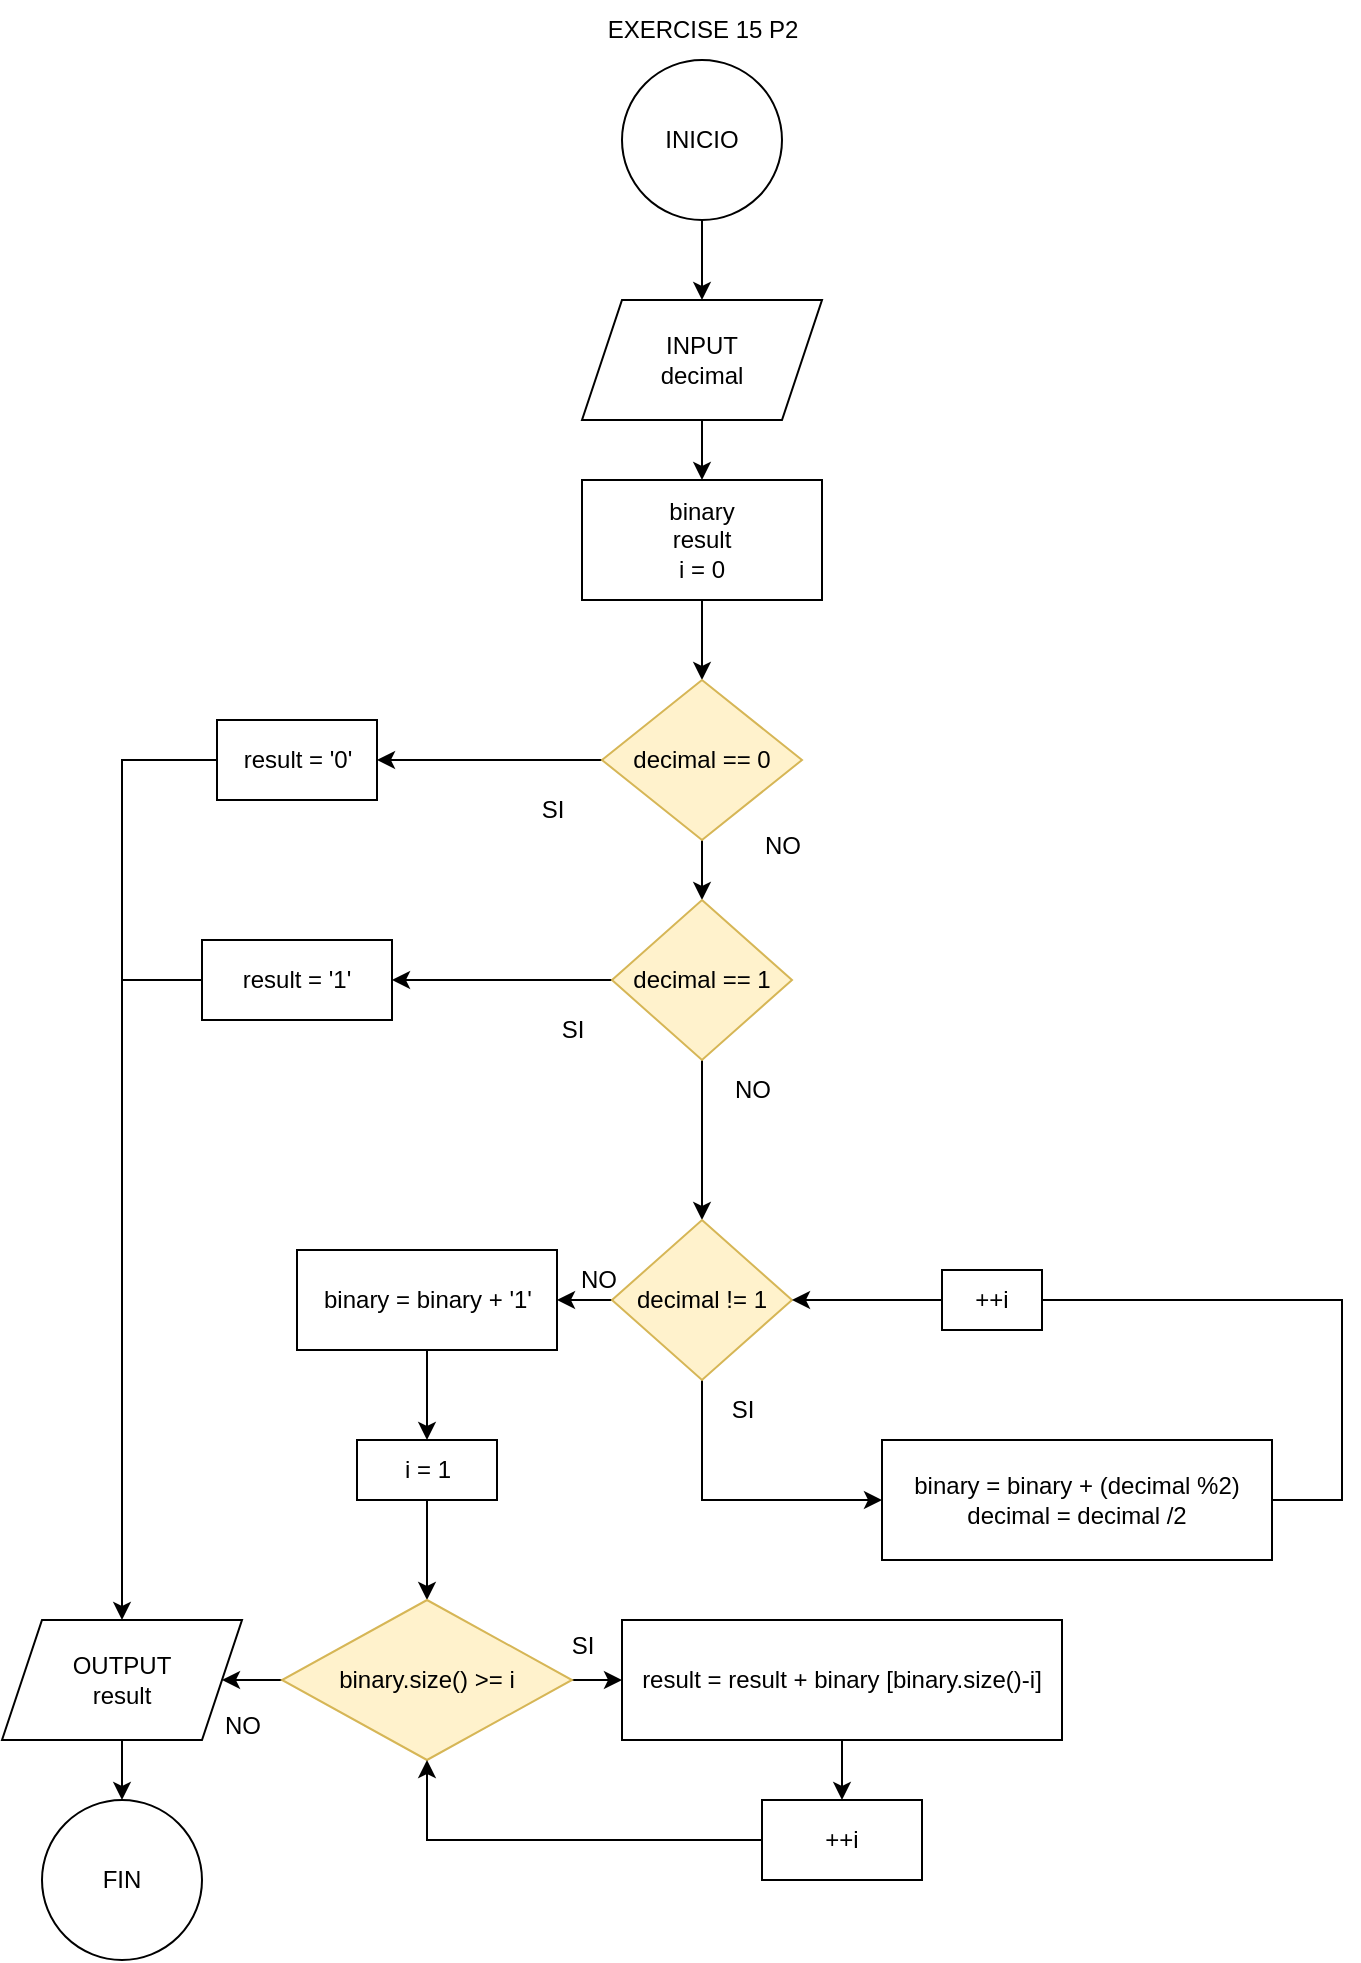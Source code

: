 <mxfile version="24.4.0" type="device">
  <diagram name="EXERCISE-1" id="7WXvErT6jwQCl5LBhXy7">
    <mxGraphModel dx="978" dy="531" grid="1" gridSize="10" guides="1" tooltips="1" connect="1" arrows="1" fold="1" page="1" pageScale="1" pageWidth="850" pageHeight="1100" math="0" shadow="0">
      <root>
        <mxCell id="0" />
        <mxCell id="1" parent="0" />
        <mxCell id="-hOMn0kYKFU-R9jvK8EN-38" value="EXERCISE 15 P2" style="text;html=1;align=center;verticalAlign=middle;resizable=0;points=[];autosize=1;strokeColor=none;fillColor=none;" parent="1" vertex="1">
          <mxGeometry x="310" width="120" height="30" as="geometry" />
        </mxCell>
        <mxCell id="jAzLcmatW34AS9ptDqRP-906" style="edgeStyle=orthogonalEdgeStyle;rounded=0;orthogonalLoop=1;jettySize=auto;html=1;exitX=0;exitY=0.5;exitDx=0;exitDy=0;entryX=0;entryY=0.5;entryDx=0;entryDy=0;" edge="1" parent="1" source="jAzLcmatW34AS9ptDqRP-907">
          <mxGeometry relative="1" as="geometry">
            <mxPoint x="302.5" y="1310" as="targetPoint" />
            <Array as="points">
              <mxPoint x="-180" y="2250" />
              <mxPoint x="-180" y="1310" />
            </Array>
          </mxGeometry>
        </mxCell>
        <mxCell id="jAzLcmatW34AS9ptDqRP-1104" style="edgeStyle=orthogonalEdgeStyle;rounded=0;orthogonalLoop=1;jettySize=auto;html=1;exitX=0;exitY=0.5;exitDx=0;exitDy=0;entryX=0;entryY=0.5;entryDx=0;entryDy=0;" edge="1" parent="1">
          <mxGeometry relative="1" as="geometry">
            <mxPoint x="772.5" y="1390" as="targetPoint" />
            <Array as="points">
              <mxPoint x="290" y="2330" />
              <mxPoint x="290" y="1390" />
            </Array>
          </mxGeometry>
        </mxCell>
        <mxCell id="jAzLcmatW34AS9ptDqRP-1167" value="" style="edgeStyle=orthogonalEdgeStyle;rounded=0;orthogonalLoop=1;jettySize=auto;html=1;" edge="1" parent="1" source="jAzLcmatW34AS9ptDqRP-1168" target="jAzLcmatW34AS9ptDqRP-1170">
          <mxGeometry relative="1" as="geometry" />
        </mxCell>
        <mxCell id="jAzLcmatW34AS9ptDqRP-1168" value="INICIO" style="ellipse;whiteSpace=wrap;html=1;" vertex="1" parent="1">
          <mxGeometry x="330" y="30" width="80" height="80" as="geometry" />
        </mxCell>
        <mxCell id="jAzLcmatW34AS9ptDqRP-1169" value="" style="edgeStyle=orthogonalEdgeStyle;rounded=0;orthogonalLoop=1;jettySize=auto;html=1;" edge="1" parent="1" source="jAzLcmatW34AS9ptDqRP-1170" target="jAzLcmatW34AS9ptDqRP-1172">
          <mxGeometry relative="1" as="geometry" />
        </mxCell>
        <mxCell id="jAzLcmatW34AS9ptDqRP-1170" value="INPUT&lt;div&gt;decimal&lt;/div&gt;" style="shape=parallelogram;perimeter=parallelogramPerimeter;whiteSpace=wrap;html=1;fixedSize=1;" vertex="1" parent="1">
          <mxGeometry x="310" y="150" width="120" height="60" as="geometry" />
        </mxCell>
        <mxCell id="jAzLcmatW34AS9ptDqRP-1171" value="" style="edgeStyle=orthogonalEdgeStyle;rounded=0;orthogonalLoop=1;jettySize=auto;html=1;" edge="1" parent="1" source="jAzLcmatW34AS9ptDqRP-1172" target="jAzLcmatW34AS9ptDqRP-1175">
          <mxGeometry relative="1" as="geometry" />
        </mxCell>
        <mxCell id="jAzLcmatW34AS9ptDqRP-1172" value="binary&lt;div&gt;result&lt;/div&gt;&lt;div&gt;i = 0&lt;/div&gt;" style="whiteSpace=wrap;html=1;" vertex="1" parent="1">
          <mxGeometry x="310" y="240" width="120" height="60" as="geometry" />
        </mxCell>
        <mxCell id="jAzLcmatW34AS9ptDqRP-1173" value="" style="edgeStyle=orthogonalEdgeStyle;rounded=0;orthogonalLoop=1;jettySize=auto;html=1;" edge="1" parent="1" source="jAzLcmatW34AS9ptDqRP-1175" target="jAzLcmatW34AS9ptDqRP-1178">
          <mxGeometry relative="1" as="geometry" />
        </mxCell>
        <mxCell id="jAzLcmatW34AS9ptDqRP-1174" value="" style="edgeStyle=orthogonalEdgeStyle;rounded=0;orthogonalLoop=1;jettySize=auto;html=1;" edge="1" parent="1" source="jAzLcmatW34AS9ptDqRP-1175" target="jAzLcmatW34AS9ptDqRP-1182">
          <mxGeometry relative="1" as="geometry" />
        </mxCell>
        <mxCell id="jAzLcmatW34AS9ptDqRP-1175" value="decimal == 0" style="rhombus;whiteSpace=wrap;html=1;fillColor=#fff2cc;strokeColor=#d6b656;" vertex="1" parent="1">
          <mxGeometry x="320" y="340" width="100" height="80" as="geometry" />
        </mxCell>
        <mxCell id="jAzLcmatW34AS9ptDqRP-1176" value="SI" style="text;html=1;align=center;verticalAlign=middle;resizable=0;points=[];autosize=1;strokeColor=none;fillColor=none;" vertex="1" parent="1">
          <mxGeometry x="280" y="390" width="30" height="30" as="geometry" />
        </mxCell>
        <mxCell id="jAzLcmatW34AS9ptDqRP-1177" style="edgeStyle=orthogonalEdgeStyle;rounded=0;orthogonalLoop=1;jettySize=auto;html=1;entryX=0.5;entryY=0;entryDx=0;entryDy=0;" edge="1" parent="1" source="jAzLcmatW34AS9ptDqRP-1178" target="jAzLcmatW34AS9ptDqRP-1206">
          <mxGeometry relative="1" as="geometry">
            <Array as="points">
              <mxPoint x="80" y="380" />
            </Array>
          </mxGeometry>
        </mxCell>
        <mxCell id="jAzLcmatW34AS9ptDqRP-1178" value="result = &#39;0&#39;" style="whiteSpace=wrap;html=1;" vertex="1" parent="1">
          <mxGeometry x="127.5" y="360" width="80" height="40" as="geometry" />
        </mxCell>
        <mxCell id="jAzLcmatW34AS9ptDqRP-1179" value="NO" style="text;html=1;align=center;verticalAlign=middle;resizable=0;points=[];autosize=1;strokeColor=none;fillColor=none;" vertex="1" parent="1">
          <mxGeometry x="390" y="408" width="40" height="30" as="geometry" />
        </mxCell>
        <mxCell id="jAzLcmatW34AS9ptDqRP-1180" value="" style="edgeStyle=orthogonalEdgeStyle;rounded=0;orthogonalLoop=1;jettySize=auto;html=1;" edge="1" parent="1" source="jAzLcmatW34AS9ptDqRP-1182" target="jAzLcmatW34AS9ptDqRP-1183">
          <mxGeometry relative="1" as="geometry" />
        </mxCell>
        <mxCell id="jAzLcmatW34AS9ptDqRP-1181" value="" style="edgeStyle=orthogonalEdgeStyle;rounded=0;orthogonalLoop=1;jettySize=auto;html=1;" edge="1" parent="1" source="jAzLcmatW34AS9ptDqRP-1182" target="jAzLcmatW34AS9ptDqRP-1188">
          <mxGeometry relative="1" as="geometry" />
        </mxCell>
        <mxCell id="jAzLcmatW34AS9ptDqRP-1182" value="decimal == 1" style="rhombus;whiteSpace=wrap;html=1;fillColor=#fff2cc;strokeColor=#d6b656;" vertex="1" parent="1">
          <mxGeometry x="325" y="450" width="90" height="80" as="geometry" />
        </mxCell>
        <mxCell id="jAzLcmatW34AS9ptDqRP-1183" value="result = &#39;1&#39;" style="whiteSpace=wrap;html=1;" vertex="1" parent="1">
          <mxGeometry x="120" y="470" width="95" height="40" as="geometry" />
        </mxCell>
        <mxCell id="jAzLcmatW34AS9ptDqRP-1184" value="SI" style="text;html=1;align=center;verticalAlign=middle;resizable=0;points=[];autosize=1;strokeColor=none;fillColor=none;" vertex="1" parent="1">
          <mxGeometry x="290" y="500" width="30" height="30" as="geometry" />
        </mxCell>
        <mxCell id="jAzLcmatW34AS9ptDqRP-1185" value="NO" style="text;html=1;align=center;verticalAlign=middle;resizable=0;points=[];autosize=1;strokeColor=none;fillColor=none;" vertex="1" parent="1">
          <mxGeometry x="375" y="530" width="40" height="30" as="geometry" />
        </mxCell>
        <mxCell id="jAzLcmatW34AS9ptDqRP-1186" value="" style="edgeStyle=orthogonalEdgeStyle;rounded=0;orthogonalLoop=1;jettySize=auto;html=1;" edge="1" parent="1" source="jAzLcmatW34AS9ptDqRP-1188" target="jAzLcmatW34AS9ptDqRP-1191">
          <mxGeometry relative="1" as="geometry">
            <Array as="points">
              <mxPoint x="370" y="750" />
            </Array>
          </mxGeometry>
        </mxCell>
        <mxCell id="jAzLcmatW34AS9ptDqRP-1187" value="" style="edgeStyle=orthogonalEdgeStyle;rounded=0;orthogonalLoop=1;jettySize=auto;html=1;" edge="1" parent="1" source="jAzLcmatW34AS9ptDqRP-1188" target="jAzLcmatW34AS9ptDqRP-1196">
          <mxGeometry relative="1" as="geometry" />
        </mxCell>
        <mxCell id="jAzLcmatW34AS9ptDqRP-1188" value="decimal != 1" style="rhombus;whiteSpace=wrap;html=1;fillColor=#fff2cc;strokeColor=#d6b656;" vertex="1" parent="1">
          <mxGeometry x="325" y="610" width="90" height="80" as="geometry" />
        </mxCell>
        <mxCell id="jAzLcmatW34AS9ptDqRP-1189" value="SI" style="text;html=1;align=center;verticalAlign=middle;resizable=0;points=[];autosize=1;strokeColor=none;fillColor=none;" vertex="1" parent="1">
          <mxGeometry x="375" y="690" width="30" height="30" as="geometry" />
        </mxCell>
        <mxCell id="jAzLcmatW34AS9ptDqRP-1190" style="edgeStyle=orthogonalEdgeStyle;rounded=0;orthogonalLoop=1;jettySize=auto;html=1;entryX=1;entryY=0.5;entryDx=0;entryDy=0;" edge="1" parent="1" target="jAzLcmatW34AS9ptDqRP-1188">
          <mxGeometry relative="1" as="geometry">
            <mxPoint x="690" y="630" as="targetPoint" />
            <mxPoint x="490" y="635" as="sourcePoint" />
            <Array as="points">
              <mxPoint x="490" y="650" />
            </Array>
          </mxGeometry>
        </mxCell>
        <mxCell id="jAzLcmatW34AS9ptDqRP-1191" value="binary = binary + (decimal %2)&lt;div&gt;decimal = decimal /2&lt;/div&gt;" style="whiteSpace=wrap;html=1;" vertex="1" parent="1">
          <mxGeometry x="460" y="720" width="195" height="60" as="geometry" />
        </mxCell>
        <mxCell id="jAzLcmatW34AS9ptDqRP-1192" value="" style="edgeStyle=orthogonalEdgeStyle;rounded=0;orthogonalLoop=1;jettySize=auto;html=1;entryX=1;entryY=0.5;entryDx=0;entryDy=0;" edge="1" parent="1" source="jAzLcmatW34AS9ptDqRP-1191" target="jAzLcmatW34AS9ptDqRP-1193">
          <mxGeometry relative="1" as="geometry">
            <mxPoint x="393" y="630" as="targetPoint" />
            <mxPoint x="655" y="750" as="sourcePoint" />
            <Array as="points">
              <mxPoint x="690" y="750" />
              <mxPoint x="690" y="650" />
              <mxPoint x="520" y="650" />
              <mxPoint x="520" y="650" />
            </Array>
          </mxGeometry>
        </mxCell>
        <mxCell id="jAzLcmatW34AS9ptDqRP-1193" value="++i" style="whiteSpace=wrap;html=1;" vertex="1" parent="1">
          <mxGeometry x="490" y="635" width="50" height="30" as="geometry" />
        </mxCell>
        <mxCell id="jAzLcmatW34AS9ptDqRP-1194" value="NO" style="text;html=1;align=center;verticalAlign=middle;resizable=0;points=[];autosize=1;strokeColor=none;fillColor=none;" vertex="1" parent="1">
          <mxGeometry x="297.5" y="625" width="40" height="30" as="geometry" />
        </mxCell>
        <mxCell id="jAzLcmatW34AS9ptDqRP-1195" value="" style="edgeStyle=orthogonalEdgeStyle;rounded=0;orthogonalLoop=1;jettySize=auto;html=1;" edge="1" parent="1" source="jAzLcmatW34AS9ptDqRP-1211" target="jAzLcmatW34AS9ptDqRP-1199">
          <mxGeometry relative="1" as="geometry" />
        </mxCell>
        <mxCell id="jAzLcmatW34AS9ptDqRP-1196" value="binary = binary + &#39;1&#39;" style="whiteSpace=wrap;html=1;" vertex="1" parent="1">
          <mxGeometry x="167.5" y="625" width="130" height="50" as="geometry" />
        </mxCell>
        <mxCell id="jAzLcmatW34AS9ptDqRP-1197" value="" style="edgeStyle=orthogonalEdgeStyle;rounded=0;orthogonalLoop=1;jettySize=auto;html=1;" edge="1" parent="1" source="jAzLcmatW34AS9ptDqRP-1199" target="jAzLcmatW34AS9ptDqRP-1201">
          <mxGeometry relative="1" as="geometry" />
        </mxCell>
        <mxCell id="jAzLcmatW34AS9ptDqRP-1198" value="" style="edgeStyle=orthogonalEdgeStyle;rounded=0;orthogonalLoop=1;jettySize=auto;html=1;" edge="1" parent="1" source="jAzLcmatW34AS9ptDqRP-1199" target="jAzLcmatW34AS9ptDqRP-1206">
          <mxGeometry relative="1" as="geometry" />
        </mxCell>
        <mxCell id="jAzLcmatW34AS9ptDqRP-1199" value="binary.size() &amp;gt;= i" style="rhombus;whiteSpace=wrap;html=1;fillColor=#fff2cc;strokeColor=#d6b656;" vertex="1" parent="1">
          <mxGeometry x="160" y="800" width="145" height="80" as="geometry" />
        </mxCell>
        <mxCell id="jAzLcmatW34AS9ptDqRP-1200" value="" style="edgeStyle=orthogonalEdgeStyle;rounded=0;orthogonalLoop=1;jettySize=auto;html=1;" edge="1" parent="1" source="jAzLcmatW34AS9ptDqRP-1201" target="jAzLcmatW34AS9ptDqRP-1204">
          <mxGeometry relative="1" as="geometry" />
        </mxCell>
        <mxCell id="jAzLcmatW34AS9ptDqRP-1201" value="result = result + binary [binary.size()-i]" style="whiteSpace=wrap;html=1;" vertex="1" parent="1">
          <mxGeometry x="330" y="810" width="220" height="60" as="geometry" />
        </mxCell>
        <mxCell id="jAzLcmatW34AS9ptDqRP-1202" value="SI" style="text;html=1;align=center;verticalAlign=middle;resizable=0;points=[];autosize=1;strokeColor=none;fillColor=none;" vertex="1" parent="1">
          <mxGeometry x="295" y="808" width="30" height="30" as="geometry" />
        </mxCell>
        <mxCell id="jAzLcmatW34AS9ptDqRP-1203" style="edgeStyle=orthogonalEdgeStyle;rounded=0;orthogonalLoop=1;jettySize=auto;html=1;entryX=0.5;entryY=1;entryDx=0;entryDy=0;" edge="1" parent="1" source="jAzLcmatW34AS9ptDqRP-1204" target="jAzLcmatW34AS9ptDqRP-1199">
          <mxGeometry relative="1" as="geometry" />
        </mxCell>
        <mxCell id="jAzLcmatW34AS9ptDqRP-1204" value="++i" style="whiteSpace=wrap;html=1;" vertex="1" parent="1">
          <mxGeometry x="400" y="900" width="80" height="40" as="geometry" />
        </mxCell>
        <mxCell id="jAzLcmatW34AS9ptDqRP-1205" value="" style="edgeStyle=orthogonalEdgeStyle;rounded=0;orthogonalLoop=1;jettySize=auto;html=1;" edge="1" parent="1" source="jAzLcmatW34AS9ptDqRP-1206" target="jAzLcmatW34AS9ptDqRP-1207">
          <mxGeometry relative="1" as="geometry" />
        </mxCell>
        <mxCell id="jAzLcmatW34AS9ptDqRP-1206" value="OUTPUT&lt;div&gt;result&lt;/div&gt;" style="shape=parallelogram;perimeter=parallelogramPerimeter;whiteSpace=wrap;html=1;fixedSize=1;" vertex="1" parent="1">
          <mxGeometry x="20" y="810" width="120" height="60" as="geometry" />
        </mxCell>
        <mxCell id="jAzLcmatW34AS9ptDqRP-1207" value="FIN" style="ellipse;whiteSpace=wrap;html=1;" vertex="1" parent="1">
          <mxGeometry x="40" y="900" width="80" height="80" as="geometry" />
        </mxCell>
        <mxCell id="jAzLcmatW34AS9ptDqRP-1208" value="" style="endArrow=none;html=1;rounded=0;" edge="1" parent="1">
          <mxGeometry width="50" height="50" relative="1" as="geometry">
            <mxPoint x="80" y="490" as="sourcePoint" />
            <mxPoint x="120" y="490" as="targetPoint" />
          </mxGeometry>
        </mxCell>
        <mxCell id="jAzLcmatW34AS9ptDqRP-1209" value="NO" style="text;html=1;align=center;verticalAlign=middle;resizable=0;points=[];autosize=1;strokeColor=none;fillColor=none;" vertex="1" parent="1">
          <mxGeometry x="120" y="848" width="40" height="30" as="geometry" />
        </mxCell>
        <mxCell id="jAzLcmatW34AS9ptDqRP-1210" value="" style="edgeStyle=orthogonalEdgeStyle;rounded=0;orthogonalLoop=1;jettySize=auto;html=1;" edge="1" parent="1" source="jAzLcmatW34AS9ptDqRP-1196" target="jAzLcmatW34AS9ptDqRP-1211">
          <mxGeometry relative="1" as="geometry">
            <mxPoint x="215" y="675" as="sourcePoint" />
            <mxPoint x="233" y="800" as="targetPoint" />
          </mxGeometry>
        </mxCell>
        <mxCell id="jAzLcmatW34AS9ptDqRP-1211" value="i = 1" style="whiteSpace=wrap;html=1;" vertex="1" parent="1">
          <mxGeometry x="197.5" y="720" width="70" height="30" as="geometry" />
        </mxCell>
      </root>
    </mxGraphModel>
  </diagram>
</mxfile>
